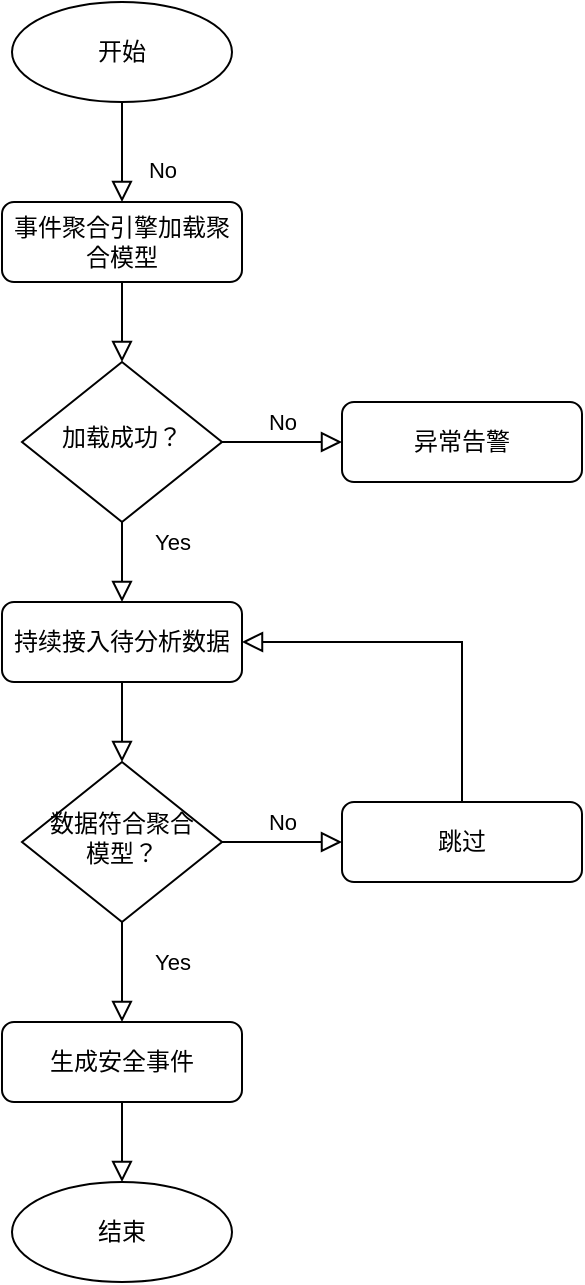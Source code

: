 <mxfile version="17.1.3" type="github">
  <diagram id="C5RBs43oDa-KdzZeNtuy" name="Page-1">
    <mxGraphModel dx="1223" dy="779" grid="1" gridSize="10" guides="1" tooltips="1" connect="1" arrows="1" fold="1" page="1" pageScale="1" pageWidth="827" pageHeight="1169" math="0" shadow="0">
      <root>
        <mxCell id="WIyWlLk6GJQsqaUBKTNV-0" />
        <mxCell id="WIyWlLk6GJQsqaUBKTNV-1" parent="WIyWlLk6GJQsqaUBKTNV-0" />
        <mxCell id="uLH09OAnESGkZYjh2r8T-12" value="" style="edgeStyle=orthogonalEdgeStyle;rounded=0;orthogonalLoop=1;jettySize=auto;html=1;endArrow=block;endFill=0;labelBackgroundColor=none;endSize=8;strokeWidth=1;shadow=0;" edge="1" parent="WIyWlLk6GJQsqaUBKTNV-1" source="uLH09OAnESGkZYjh2r8T-0" target="uLH09OAnESGkZYjh2r8T-7">
          <mxGeometry relative="1" as="geometry" />
        </mxCell>
        <mxCell id="uLH09OAnESGkZYjh2r8T-0" value="事件聚合引擎加载聚合模型" style="rounded=1;whiteSpace=wrap;html=1;fontSize=12;glass=0;strokeWidth=1;shadow=0;" vertex="1" parent="WIyWlLk6GJQsqaUBKTNV-1">
          <mxGeometry x="160" y="110" width="120" height="40" as="geometry" />
        </mxCell>
        <mxCell id="uLH09OAnESGkZYjh2r8T-5" value="开始" style="ellipse;whiteSpace=wrap;html=1;" vertex="1" parent="WIyWlLk6GJQsqaUBKTNV-1">
          <mxGeometry x="165" y="10" width="110" height="50" as="geometry" />
        </mxCell>
        <mxCell id="uLH09OAnESGkZYjh2r8T-15" value="" style="edgeStyle=orthogonalEdgeStyle;shape=connector;rounded=0;orthogonalLoop=1;jettySize=auto;html=1;shadow=0;labelBackgroundColor=none;fontFamily=Helvetica;fontSize=11;fontColor=default;endArrow=block;endFill=0;endSize=8;strokeColor=default;strokeWidth=1;" edge="1" parent="WIyWlLk6GJQsqaUBKTNV-1" source="uLH09OAnESGkZYjh2r8T-7" target="uLH09OAnESGkZYjh2r8T-14">
          <mxGeometry relative="1" as="geometry" />
        </mxCell>
        <mxCell id="uLH09OAnESGkZYjh2r8T-7" value="加载成功？" style="rhombus;whiteSpace=wrap;html=1;shadow=0;fontFamily=Helvetica;fontSize=12;align=center;strokeWidth=1;spacing=6;spacingTop=-4;" vertex="1" parent="WIyWlLk6GJQsqaUBKTNV-1">
          <mxGeometry x="170" y="190" width="100" height="80" as="geometry" />
        </mxCell>
        <mxCell id="uLH09OAnESGkZYjh2r8T-8" value="异常告警" style="rounded=1;whiteSpace=wrap;html=1;fontSize=12;glass=0;strokeWidth=1;shadow=0;" vertex="1" parent="WIyWlLk6GJQsqaUBKTNV-1">
          <mxGeometry x="330" y="210" width="120" height="40" as="geometry" />
        </mxCell>
        <mxCell id="uLH09OAnESGkZYjh2r8T-10" value="No" style="edgeStyle=orthogonalEdgeStyle;rounded=0;html=1;jettySize=auto;orthogonalLoop=1;fontSize=11;endArrow=block;endFill=0;endSize=8;strokeWidth=1;shadow=0;labelBackgroundColor=none;exitX=1;exitY=0.5;exitDx=0;exitDy=0;entryX=0;entryY=0.5;entryDx=0;entryDy=0;" edge="1" parent="WIyWlLk6GJQsqaUBKTNV-1" source="uLH09OAnESGkZYjh2r8T-7" target="uLH09OAnESGkZYjh2r8T-8">
          <mxGeometry y="10" relative="1" as="geometry">
            <mxPoint as="offset" />
            <mxPoint x="270" y="390" as="sourcePoint" />
            <mxPoint x="320" y="390" as="targetPoint" />
          </mxGeometry>
        </mxCell>
        <mxCell id="uLH09OAnESGkZYjh2r8T-11" value="No" style="rounded=0;html=1;jettySize=auto;orthogonalLoop=1;fontSize=11;endArrow=block;endFill=0;endSize=8;strokeWidth=1;shadow=0;labelBackgroundColor=none;edgeStyle=orthogonalEdgeStyle;exitX=0.5;exitY=1;exitDx=0;exitDy=0;entryX=0.5;entryY=0;entryDx=0;entryDy=0;" edge="1" parent="WIyWlLk6GJQsqaUBKTNV-1" source="uLH09OAnESGkZYjh2r8T-5" target="uLH09OAnESGkZYjh2r8T-0">
          <mxGeometry x="0.333" y="20" relative="1" as="geometry">
            <mxPoint as="offset" />
            <mxPoint x="220" y="520" as="sourcePoint" />
            <mxPoint x="420" y="110" as="targetPoint" />
          </mxGeometry>
        </mxCell>
        <mxCell id="uLH09OAnESGkZYjh2r8T-17" value="" style="edgeStyle=orthogonalEdgeStyle;shape=connector;rounded=0;orthogonalLoop=1;jettySize=auto;html=1;shadow=0;labelBackgroundColor=none;fontFamily=Helvetica;fontSize=11;fontColor=default;endArrow=block;endFill=0;endSize=8;strokeColor=default;strokeWidth=1;" edge="1" parent="WIyWlLk6GJQsqaUBKTNV-1" source="uLH09OAnESGkZYjh2r8T-14" target="uLH09OAnESGkZYjh2r8T-19">
          <mxGeometry relative="1" as="geometry">
            <mxPoint x="220" y="390" as="targetPoint" />
          </mxGeometry>
        </mxCell>
        <mxCell id="uLH09OAnESGkZYjh2r8T-14" value="持续接入待分析数据" style="rounded=1;whiteSpace=wrap;html=1;fontSize=12;glass=0;strokeWidth=1;shadow=0;" vertex="1" parent="WIyWlLk6GJQsqaUBKTNV-1">
          <mxGeometry x="160" y="310" width="120" height="40" as="geometry" />
        </mxCell>
        <mxCell id="uLH09OAnESGkZYjh2r8T-21" value="" style="edgeStyle=orthogonalEdgeStyle;shape=connector;rounded=0;orthogonalLoop=1;jettySize=auto;html=1;shadow=0;labelBackgroundColor=none;fontFamily=Helvetica;fontSize=11;fontColor=default;endArrow=block;endFill=0;endSize=8;strokeColor=default;strokeWidth=1;" edge="1" parent="WIyWlLk6GJQsqaUBKTNV-1" source="uLH09OAnESGkZYjh2r8T-19" target="uLH09OAnESGkZYjh2r8T-20">
          <mxGeometry relative="1" as="geometry" />
        </mxCell>
        <mxCell id="uLH09OAnESGkZYjh2r8T-27" value="" style="edgeStyle=orthogonalEdgeStyle;shape=connector;rounded=0;orthogonalLoop=1;jettySize=auto;html=1;shadow=0;labelBackgroundColor=none;fontFamily=Helvetica;fontSize=11;fontColor=default;endArrow=block;endFill=0;endSize=8;strokeColor=default;strokeWidth=1;" edge="1" parent="WIyWlLk6GJQsqaUBKTNV-1" source="uLH09OAnESGkZYjh2r8T-19" target="uLH09OAnESGkZYjh2r8T-26">
          <mxGeometry relative="1" as="geometry" />
        </mxCell>
        <mxCell id="uLH09OAnESGkZYjh2r8T-19" value="数据符合聚合&lt;br&gt;模型？" style="rhombus;whiteSpace=wrap;html=1;shadow=0;fontFamily=Helvetica;fontSize=12;align=center;strokeWidth=1;spacing=6;spacingTop=-4;" vertex="1" parent="WIyWlLk6GJQsqaUBKTNV-1">
          <mxGeometry x="170" y="390" width="100" height="80" as="geometry" />
        </mxCell>
        <mxCell id="uLH09OAnESGkZYjh2r8T-25" style="edgeStyle=orthogonalEdgeStyle;shape=connector;rounded=0;orthogonalLoop=1;jettySize=auto;html=1;entryX=1;entryY=0.5;entryDx=0;entryDy=0;shadow=0;labelBackgroundColor=none;fontFamily=Helvetica;fontSize=11;fontColor=default;endArrow=block;endFill=0;endSize=8;strokeColor=default;strokeWidth=1;" edge="1" parent="WIyWlLk6GJQsqaUBKTNV-1" source="uLH09OAnESGkZYjh2r8T-20" target="uLH09OAnESGkZYjh2r8T-14">
          <mxGeometry relative="1" as="geometry">
            <Array as="points">
              <mxPoint x="390" y="330" />
            </Array>
          </mxGeometry>
        </mxCell>
        <mxCell id="uLH09OAnESGkZYjh2r8T-20" value="跳过" style="rounded=1;whiteSpace=wrap;html=1;fontSize=12;glass=0;strokeWidth=1;shadow=0;" vertex="1" parent="WIyWlLk6GJQsqaUBKTNV-1">
          <mxGeometry x="330" y="410" width="120" height="40" as="geometry" />
        </mxCell>
        <mxCell id="uLH09OAnESGkZYjh2r8T-23" value="No" style="text;html=1;align=center;verticalAlign=middle;resizable=0;points=[];autosize=1;strokeColor=none;fillColor=none;fontSize=11;fontFamily=Helvetica;fontColor=default;" vertex="1" parent="WIyWlLk6GJQsqaUBKTNV-1">
          <mxGeometry x="285" y="410" width="30" height="20" as="geometry" />
        </mxCell>
        <mxCell id="uLH09OAnESGkZYjh2r8T-24" value="Yes" style="text;html=1;align=center;verticalAlign=middle;resizable=0;points=[];autosize=1;strokeColor=none;fillColor=none;fontSize=11;fontFamily=Helvetica;fontColor=default;" vertex="1" parent="WIyWlLk6GJQsqaUBKTNV-1">
          <mxGeometry x="230" y="270" width="30" height="20" as="geometry" />
        </mxCell>
        <mxCell id="uLH09OAnESGkZYjh2r8T-30" value="" style="edgeStyle=orthogonalEdgeStyle;shape=connector;rounded=0;orthogonalLoop=1;jettySize=auto;html=1;shadow=0;labelBackgroundColor=none;fontFamily=Helvetica;fontSize=11;fontColor=default;endArrow=block;endFill=0;endSize=8;strokeColor=default;strokeWidth=1;" edge="1" parent="WIyWlLk6GJQsqaUBKTNV-1" source="uLH09OAnESGkZYjh2r8T-26" target="uLH09OAnESGkZYjh2r8T-29">
          <mxGeometry relative="1" as="geometry" />
        </mxCell>
        <mxCell id="uLH09OAnESGkZYjh2r8T-26" value="生成安全事件" style="rounded=1;whiteSpace=wrap;html=1;fontSize=12;glass=0;strokeWidth=1;shadow=0;" vertex="1" parent="WIyWlLk6GJQsqaUBKTNV-1">
          <mxGeometry x="160" y="520" width="120" height="40" as="geometry" />
        </mxCell>
        <mxCell id="uLH09OAnESGkZYjh2r8T-28" value="Yes" style="text;html=1;align=center;verticalAlign=middle;resizable=0;points=[];autosize=1;strokeColor=none;fillColor=none;fontSize=11;fontFamily=Helvetica;fontColor=default;" vertex="1" parent="WIyWlLk6GJQsqaUBKTNV-1">
          <mxGeometry x="230" y="480" width="30" height="20" as="geometry" />
        </mxCell>
        <mxCell id="uLH09OAnESGkZYjh2r8T-29" value="结束" style="ellipse;whiteSpace=wrap;html=1;" vertex="1" parent="WIyWlLk6GJQsqaUBKTNV-1">
          <mxGeometry x="165" y="600" width="110" height="50" as="geometry" />
        </mxCell>
      </root>
    </mxGraphModel>
  </diagram>
</mxfile>
